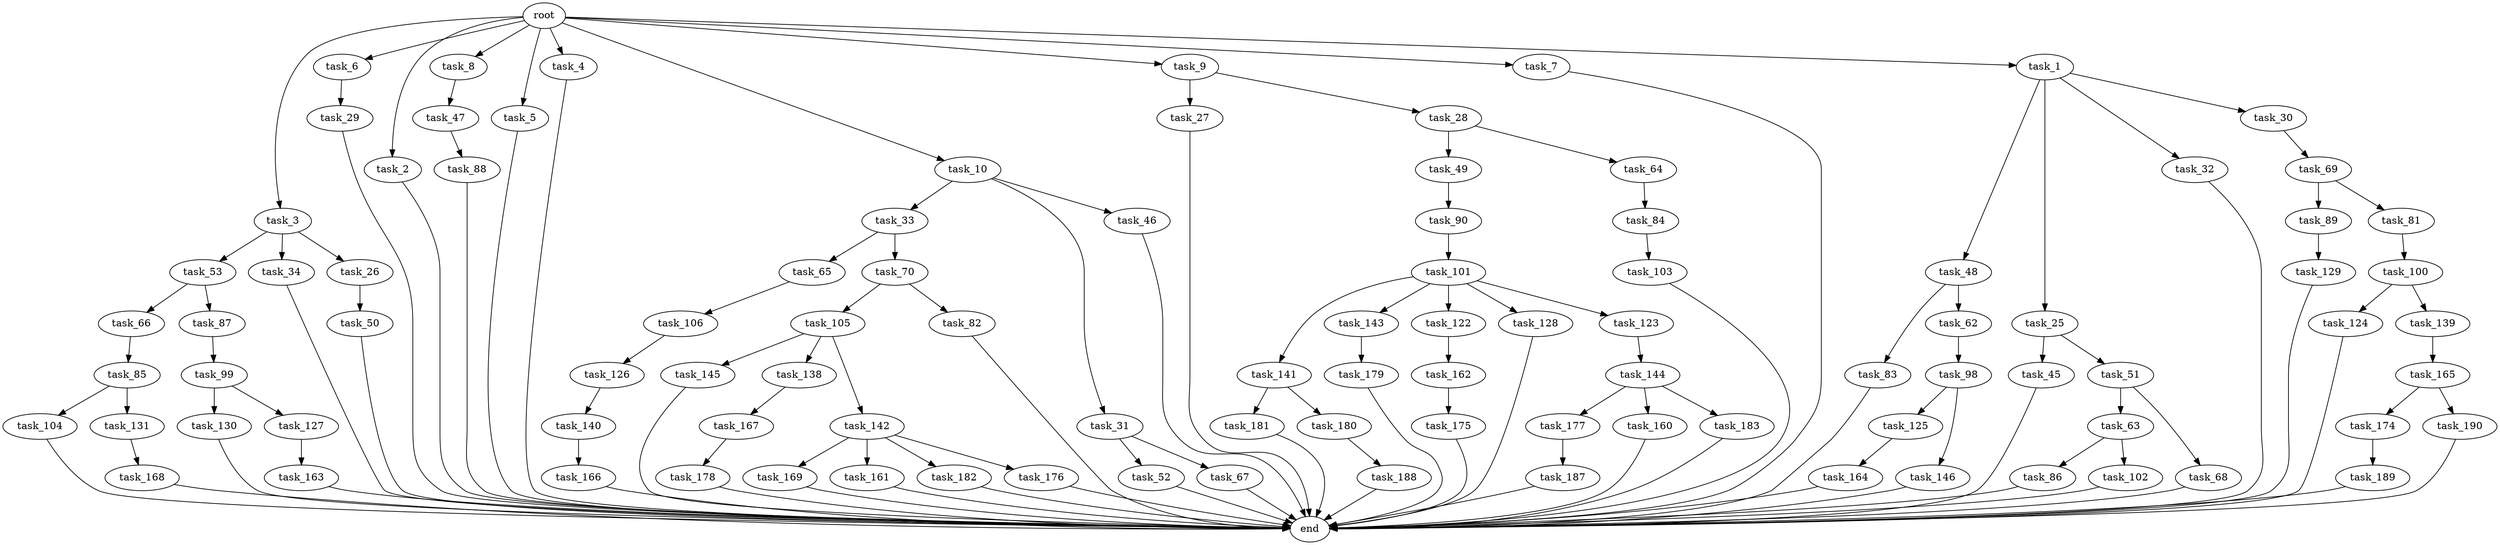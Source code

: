 digraph G {
  task_65 [size="30923764531.200001"];
  task_45 [size="54975581388.800003"];
  task_89 [size="30923764531.200001"];
  task_100 [size="54975581388.800003"];
  task_47 [size="3435973836.800000"];
  task_90 [size="7730941132.800000"];
  task_3 [size="102.400000"];
  task_6 [size="102.400000"];
  task_141 [size="54975581388.800003"];
  task_2 [size="102.400000"];
  task_8 [size="102.400000"];
  task_125 [size="85899345920.000000"];
  task_163 [size="30923764531.200001"];
  task_69 [size="42090679500.800003"];
  task_53 [size="7730941132.800000"];
  task_84 [size="7730941132.800000"];
  task_49 [size="3435973836.800000"];
  task_187 [size="54975581388.800003"];
  task_86 [size="7730941132.800000"];
  task_145 [size="7730941132.800000"];
  task_168 [size="21474836480.000000"];
  task_177 [size="54975581388.800003"];
  task_34 [size="7730941132.800000"];
  task_33 [size="21474836480.000000"];
  task_167 [size="30923764531.200001"];
  task_189 [size="85899345920.000000"];
  task_169 [size="21474836480.000000"];
  task_138 [size="7730941132.800000"];
  task_106 [size="54975581388.800003"];
  task_160 [size="54975581388.800003"];
  task_105 [size="13743895347.200001"];
  task_5 [size="102.400000"];
  task_48 [size="13743895347.200001"];
  task_4 [size="102.400000"];
  task_104 [size="42090679500.800003"];
  task_99 [size="21474836480.000000"];
  task_181 [size="7730941132.800000"];
  task_85 [size="13743895347.200001"];
  task_174 [size="85899345920.000000"];
  task_82 [size="13743895347.200001"];
  task_144 [size="42090679500.800003"];
  task_50 [size="30923764531.200001"];
  task_10 [size="102.400000"];
  task_161 [size="21474836480.000000"];
  task_83 [size="30923764531.200001"];
  task_103 [size="54975581388.800003"];
  task_98 [size="69578470195.199997"];
  task_130 [size="54975581388.800003"];
  task_62 [size="30923764531.200001"];
  task_9 [size="102.400000"];
  task_127 [size="54975581388.800003"];
  task_175 [size="69578470195.199997"];
  task_25 [size="13743895347.200001"];
  task_126 [size="30923764531.200001"];
  task_27 [size="85899345920.000000"];
  task_179 [size="7730941132.800000"];
  end [size="0.000000"];
  task_143 [size="54975581388.800003"];
  task_51 [size="54975581388.800003"];
  task_66 [size="21474836480.000000"];
  task_142 [size="7730941132.800000"];
  root [size="0.000000"];
  task_146 [size="85899345920.000000"];
  task_32 [size="13743895347.200001"];
  task_30 [size="13743895347.200001"];
  task_188 [size="7730941132.800000"];
  task_180 [size="7730941132.800000"];
  task_81 [size="30923764531.200001"];
  task_88 [size="85899345920.000000"];
  task_28 [size="85899345920.000000"];
  task_190 [size="85899345920.000000"];
  task_182 [size="21474836480.000000"];
  task_87 [size="21474836480.000000"];
  task_70 [size="30923764531.200001"];
  task_29 [size="54975581388.800003"];
  task_31 [size="21474836480.000000"];
  task_129 [size="3435973836.800000"];
  task_165 [size="30923764531.200001"];
  task_122 [size="54975581388.800003"];
  task_63 [size="42090679500.800003"];
  task_52 [size="21474836480.000000"];
  task_162 [size="13743895347.200001"];
  task_101 [size="85899345920.000000"];
  task_26 [size="7730941132.800000"];
  task_67 [size="21474836480.000000"];
  task_178 [size="42090679500.800003"];
  task_102 [size="7730941132.800000"];
  task_124 [size="30923764531.200001"];
  task_46 [size="21474836480.000000"];
  task_166 [size="13743895347.200001"];
  task_7 [size="102.400000"];
  task_139 [size="30923764531.200001"];
  task_164 [size="13743895347.200001"];
  task_140 [size="85899345920.000000"];
  task_128 [size="54975581388.800003"];
  task_1 [size="102.400000"];
  task_68 [size="42090679500.800003"];
  task_183 [size="54975581388.800003"];
  task_131 [size="42090679500.800003"];
  task_176 [size="21474836480.000000"];
  task_64 [size="3435973836.800000"];
  task_123 [size="54975581388.800003"];

  task_65 -> task_106 [size="536870912.000000"];
  task_45 -> end [size="1.000000"];
  task_89 -> task_129 [size="33554432.000000"];
  task_100 -> task_139 [size="301989888.000000"];
  task_100 -> task_124 [size="301989888.000000"];
  task_47 -> task_88 [size="838860800.000000"];
  task_90 -> task_101 [size="838860800.000000"];
  task_3 -> task_53 [size="75497472.000000"];
  task_3 -> task_26 [size="75497472.000000"];
  task_3 -> task_34 [size="75497472.000000"];
  task_6 -> task_29 [size="536870912.000000"];
  task_141 -> task_181 [size="75497472.000000"];
  task_141 -> task_180 [size="75497472.000000"];
  task_2 -> end [size="1.000000"];
  task_8 -> task_47 [size="33554432.000000"];
  task_125 -> task_164 [size="134217728.000000"];
  task_163 -> end [size="1.000000"];
  task_69 -> task_89 [size="301989888.000000"];
  task_69 -> task_81 [size="301989888.000000"];
  task_53 -> task_87 [size="209715200.000000"];
  task_53 -> task_66 [size="209715200.000000"];
  task_84 -> task_103 [size="536870912.000000"];
  task_49 -> task_90 [size="75497472.000000"];
  task_187 -> end [size="1.000000"];
  task_86 -> end [size="1.000000"];
  task_145 -> end [size="1.000000"];
  task_168 -> end [size="1.000000"];
  task_177 -> task_187 [size="536870912.000000"];
  task_34 -> end [size="1.000000"];
  task_33 -> task_65 [size="301989888.000000"];
  task_33 -> task_70 [size="301989888.000000"];
  task_167 -> task_178 [size="411041792.000000"];
  task_189 -> end [size="1.000000"];
  task_169 -> end [size="1.000000"];
  task_138 -> task_167 [size="301989888.000000"];
  task_106 -> task_126 [size="301989888.000000"];
  task_160 -> end [size="1.000000"];
  task_105 -> task_138 [size="75497472.000000"];
  task_105 -> task_145 [size="75497472.000000"];
  task_105 -> task_142 [size="75497472.000000"];
  task_5 -> end [size="1.000000"];
  task_48 -> task_62 [size="301989888.000000"];
  task_48 -> task_83 [size="301989888.000000"];
  task_4 -> end [size="1.000000"];
  task_104 -> end [size="1.000000"];
  task_99 -> task_130 [size="536870912.000000"];
  task_99 -> task_127 [size="536870912.000000"];
  task_181 -> end [size="1.000000"];
  task_85 -> task_104 [size="411041792.000000"];
  task_85 -> task_131 [size="411041792.000000"];
  task_174 -> task_189 [size="838860800.000000"];
  task_82 -> end [size="1.000000"];
  task_144 -> task_160 [size="536870912.000000"];
  task_144 -> task_177 [size="536870912.000000"];
  task_144 -> task_183 [size="536870912.000000"];
  task_50 -> end [size="1.000000"];
  task_10 -> task_31 [size="209715200.000000"];
  task_10 -> task_33 [size="209715200.000000"];
  task_10 -> task_46 [size="209715200.000000"];
  task_161 -> end [size="1.000000"];
  task_83 -> end [size="1.000000"];
  task_103 -> end [size="1.000000"];
  task_98 -> task_125 [size="838860800.000000"];
  task_98 -> task_146 [size="838860800.000000"];
  task_130 -> end [size="1.000000"];
  task_62 -> task_98 [size="679477248.000000"];
  task_9 -> task_27 [size="838860800.000000"];
  task_9 -> task_28 [size="838860800.000000"];
  task_127 -> task_163 [size="301989888.000000"];
  task_175 -> end [size="1.000000"];
  task_25 -> task_51 [size="536870912.000000"];
  task_25 -> task_45 [size="536870912.000000"];
  task_126 -> task_140 [size="838860800.000000"];
  task_27 -> end [size="1.000000"];
  task_179 -> end [size="1.000000"];
  task_143 -> task_179 [size="75497472.000000"];
  task_51 -> task_63 [size="411041792.000000"];
  task_51 -> task_68 [size="411041792.000000"];
  task_66 -> task_85 [size="134217728.000000"];
  task_142 -> task_161 [size="209715200.000000"];
  task_142 -> task_169 [size="209715200.000000"];
  task_142 -> task_176 [size="209715200.000000"];
  task_142 -> task_182 [size="209715200.000000"];
  root -> task_8 [size="1.000000"];
  root -> task_9 [size="1.000000"];
  root -> task_3 [size="1.000000"];
  root -> task_7 [size="1.000000"];
  root -> task_6 [size="1.000000"];
  root -> task_1 [size="1.000000"];
  root -> task_10 [size="1.000000"];
  root -> task_5 [size="1.000000"];
  root -> task_2 [size="1.000000"];
  root -> task_4 [size="1.000000"];
  task_146 -> end [size="1.000000"];
  task_32 -> end [size="1.000000"];
  task_30 -> task_69 [size="411041792.000000"];
  task_188 -> end [size="1.000000"];
  task_180 -> task_188 [size="75497472.000000"];
  task_81 -> task_100 [size="536870912.000000"];
  task_88 -> end [size="1.000000"];
  task_28 -> task_49 [size="33554432.000000"];
  task_28 -> task_64 [size="33554432.000000"];
  task_190 -> end [size="1.000000"];
  task_182 -> end [size="1.000000"];
  task_87 -> task_99 [size="209715200.000000"];
  task_70 -> task_105 [size="134217728.000000"];
  task_70 -> task_82 [size="134217728.000000"];
  task_29 -> end [size="1.000000"];
  task_31 -> task_67 [size="209715200.000000"];
  task_31 -> task_52 [size="209715200.000000"];
  task_129 -> end [size="1.000000"];
  task_165 -> task_174 [size="838860800.000000"];
  task_165 -> task_190 [size="838860800.000000"];
  task_122 -> task_162 [size="134217728.000000"];
  task_63 -> task_102 [size="75497472.000000"];
  task_63 -> task_86 [size="75497472.000000"];
  task_52 -> end [size="1.000000"];
  task_162 -> task_175 [size="679477248.000000"];
  task_101 -> task_141 [size="536870912.000000"];
  task_101 -> task_143 [size="536870912.000000"];
  task_101 -> task_122 [size="536870912.000000"];
  task_101 -> task_123 [size="536870912.000000"];
  task_101 -> task_128 [size="536870912.000000"];
  task_26 -> task_50 [size="301989888.000000"];
  task_67 -> end [size="1.000000"];
  task_178 -> end [size="1.000000"];
  task_102 -> end [size="1.000000"];
  task_124 -> end [size="1.000000"];
  task_46 -> end [size="1.000000"];
  task_166 -> end [size="1.000000"];
  task_7 -> end [size="1.000000"];
  task_139 -> task_165 [size="301989888.000000"];
  task_164 -> end [size="1.000000"];
  task_140 -> task_166 [size="134217728.000000"];
  task_128 -> end [size="1.000000"];
  task_1 -> task_30 [size="134217728.000000"];
  task_1 -> task_48 [size="134217728.000000"];
  task_1 -> task_25 [size="134217728.000000"];
  task_1 -> task_32 [size="134217728.000000"];
  task_68 -> end [size="1.000000"];
  task_183 -> end [size="1.000000"];
  task_131 -> task_168 [size="209715200.000000"];
  task_176 -> end [size="1.000000"];
  task_64 -> task_84 [size="75497472.000000"];
  task_123 -> task_144 [size="411041792.000000"];
}
